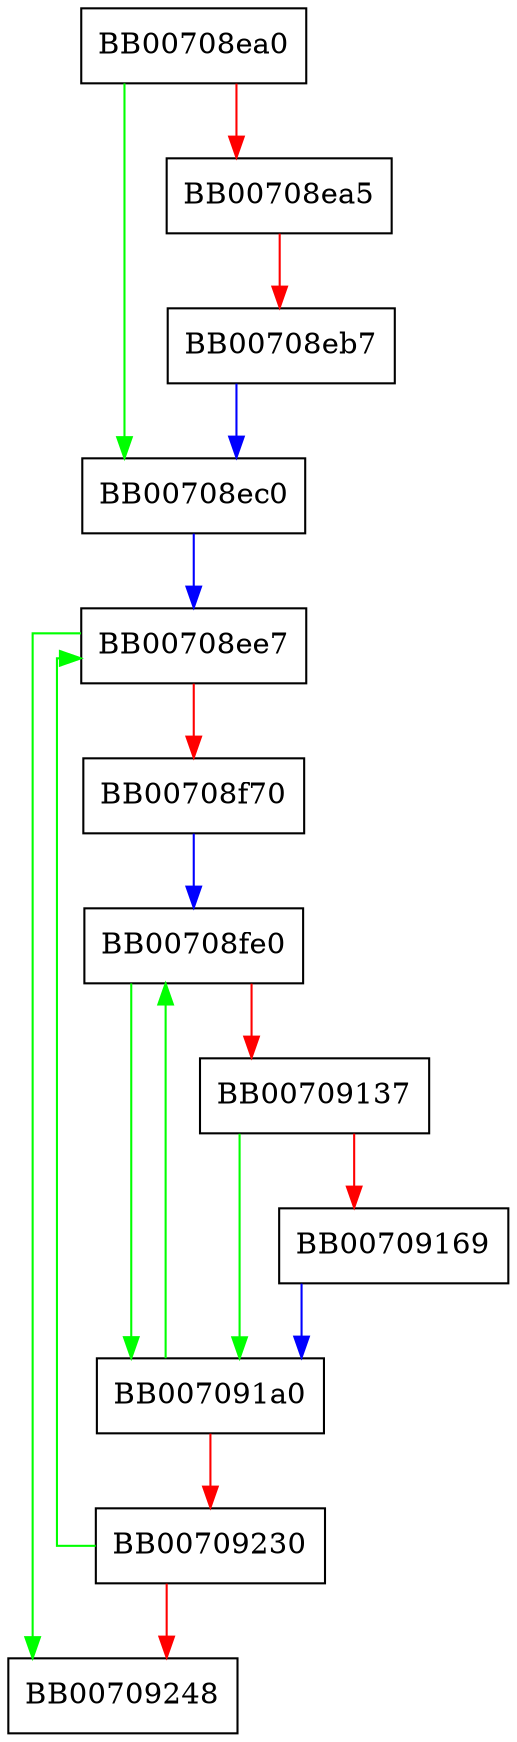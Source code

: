 digraph aesni_multi_cbc_encrypt {
  node [shape="box"];
  graph [splines=ortho];
  BB00708ea0 -> BB00708ec0 [color="green"];
  BB00708ea0 -> BB00708ea5 [color="red"];
  BB00708ea5 -> BB00708eb7 [color="red"];
  BB00708eb7 -> BB00708ec0 [color="blue"];
  BB00708ec0 -> BB00708ee7 [color="blue"];
  BB00708ee7 -> BB00709248 [color="green"];
  BB00708ee7 -> BB00708f70 [color="red"];
  BB00708f70 -> BB00708fe0 [color="blue"];
  BB00708fe0 -> BB007091a0 [color="green"];
  BB00708fe0 -> BB00709137 [color="red"];
  BB00709137 -> BB007091a0 [color="green"];
  BB00709137 -> BB00709169 [color="red"];
  BB00709169 -> BB007091a0 [color="blue"];
  BB007091a0 -> BB00708fe0 [color="green"];
  BB007091a0 -> BB00709230 [color="red"];
  BB00709230 -> BB00708ee7 [color="green"];
  BB00709230 -> BB00709248 [color="red"];
}